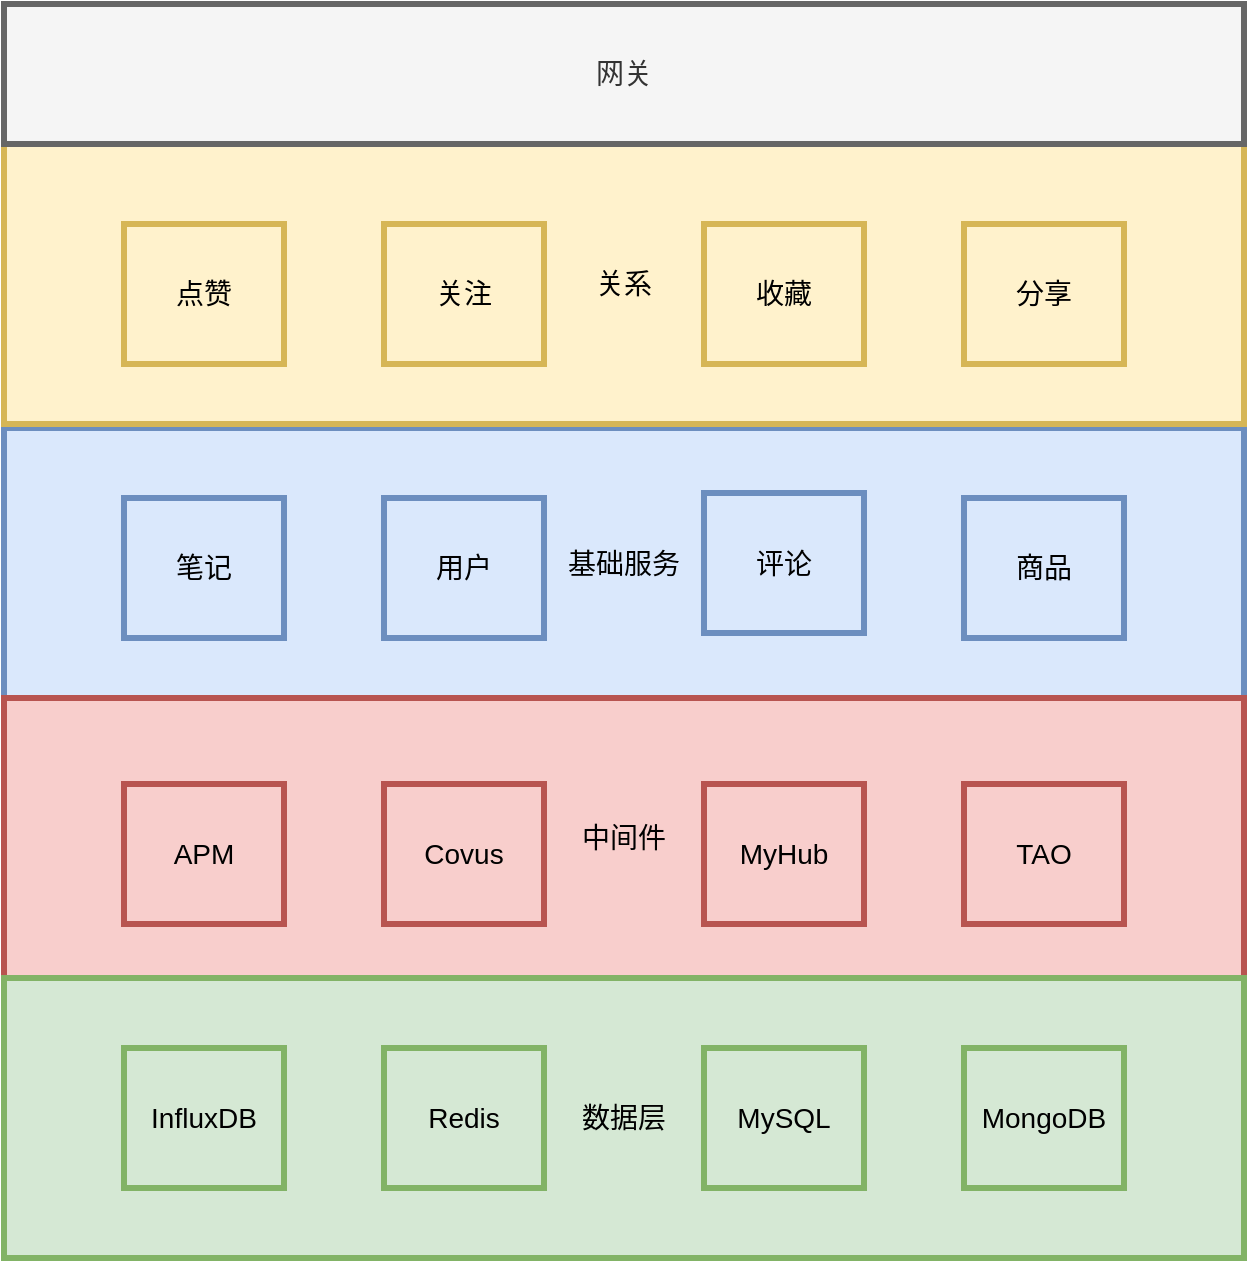 <mxfile version="12.1.3" type="github" pages="1">
  <diagram id="6a731a19-8d31-9384-78a2-239565b7b9f0" name="Page-1">
    <mxGraphModel dx="946" dy="628" grid="1" gridSize="10" guides="1" tooltips="1" connect="1" arrows="1" fold="1" page="1" pageScale="1" pageWidth="1169" pageHeight="827" background="#ffffff" math="0" shadow="0">
      <root>
        <mxCell id="0"/>
        <mxCell id="1" parent="0"/>
        <mxCell id="aEuhOQQGP-RLHRnwrXuT-1789" value="基础服务" style="rounded=0;whiteSpace=wrap;html=1;shadow=0;labelBackgroundColor=none;strokeColor=#6c8ebf;strokeWidth=3;fillColor=#dae8fc;fontFamily=Helvetica;fontSize=14;align=center;spacing=5;fontStyle=0;arcSize=7;perimeterSpacing=2;" vertex="1" parent="1">
          <mxGeometry x="90" y="332" width="620" height="135" as="geometry"/>
        </mxCell>
        <mxCell id="aEuhOQQGP-RLHRnwrXuT-1784" value="关系" style="rounded=0;whiteSpace=wrap;html=1;shadow=0;labelBackgroundColor=none;strokeColor=#d6b656;strokeWidth=3;fillColor=#fff2cc;fontFamily=Helvetica;fontSize=14;align=center;spacing=5;fontStyle=0;arcSize=7;perimeterSpacing=2;" vertex="1" parent="1">
          <mxGeometry x="90" y="190" width="620" height="140" as="geometry"/>
        </mxCell>
        <mxCell id="1755" value="点赞" style="rounded=0;whiteSpace=wrap;html=1;shadow=0;labelBackgroundColor=none;strokeColor=#d6b656;strokeWidth=3;fillColor=#fff2cc;fontFamily=Helvetica;fontSize=14;align=center;spacing=5;fontStyle=0;arcSize=7;perimeterSpacing=2;" parent="1" vertex="1">
          <mxGeometry x="150" y="230" width="80" height="70" as="geometry"/>
        </mxCell>
        <mxCell id="aEuhOQQGP-RLHRnwrXuT-1781" value="收藏" style="rounded=0;whiteSpace=wrap;html=1;shadow=0;labelBackgroundColor=none;strokeColor=#d6b656;strokeWidth=3;fillColor=#fff2cc;fontFamily=Helvetica;fontSize=14;align=center;spacing=5;fontStyle=0;arcSize=7;perimeterSpacing=2;" vertex="1" parent="1">
          <mxGeometry x="440" y="230" width="80" height="70" as="geometry"/>
        </mxCell>
        <mxCell id="aEuhOQQGP-RLHRnwrXuT-1782" value="分享" style="rounded=0;whiteSpace=wrap;html=1;shadow=0;labelBackgroundColor=none;strokeColor=#d6b656;strokeWidth=3;fillColor=#fff2cc;fontFamily=Helvetica;fontSize=14;align=center;spacing=5;fontStyle=0;arcSize=7;perimeterSpacing=2;" vertex="1" parent="1">
          <mxGeometry x="570" y="230" width="80" height="70" as="geometry"/>
        </mxCell>
        <mxCell id="aEuhOQQGP-RLHRnwrXuT-1783" value="关注" style="rounded=0;whiteSpace=wrap;html=1;shadow=0;labelBackgroundColor=none;strokeColor=#d6b656;strokeWidth=3;fillColor=#fff2cc;fontFamily=Helvetica;fontSize=14;align=center;spacing=5;fontStyle=0;arcSize=7;perimeterSpacing=2;" vertex="1" parent="1">
          <mxGeometry x="280" y="230" width="80" height="70" as="geometry"/>
        </mxCell>
        <mxCell id="aEuhOQQGP-RLHRnwrXuT-1785" value="笔记" style="rounded=0;whiteSpace=wrap;html=1;shadow=0;labelBackgroundColor=none;strokeColor=#6c8ebf;strokeWidth=3;fillColor=#dae8fc;fontFamily=Helvetica;fontSize=14;align=center;spacing=5;fontStyle=0;arcSize=7;perimeterSpacing=2;" vertex="1" parent="1">
          <mxGeometry x="150" y="367" width="80" height="70" as="geometry"/>
        </mxCell>
        <mxCell id="aEuhOQQGP-RLHRnwrXuT-1786" value="评论" style="rounded=0;whiteSpace=wrap;html=1;shadow=0;labelBackgroundColor=none;strokeColor=#6c8ebf;strokeWidth=3;fillColor=#dae8fc;fontFamily=Helvetica;fontSize=14;align=center;spacing=5;fontStyle=0;arcSize=7;perimeterSpacing=2;" vertex="1" parent="1">
          <mxGeometry x="440" y="364.5" width="80" height="70" as="geometry"/>
        </mxCell>
        <mxCell id="aEuhOQQGP-RLHRnwrXuT-1787" value="商品" style="rounded=0;whiteSpace=wrap;html=1;shadow=0;labelBackgroundColor=none;strokeColor=#6c8ebf;strokeWidth=3;fillColor=#dae8fc;fontFamily=Helvetica;fontSize=14;align=center;spacing=5;fontStyle=0;arcSize=7;perimeterSpacing=2;" vertex="1" parent="1">
          <mxGeometry x="570" y="367" width="80" height="70" as="geometry"/>
        </mxCell>
        <mxCell id="aEuhOQQGP-RLHRnwrXuT-1788" value="用户" style="rounded=0;whiteSpace=wrap;html=1;shadow=0;labelBackgroundColor=none;strokeColor=#6c8ebf;strokeWidth=3;fillColor=#dae8fc;fontFamily=Helvetica;fontSize=14;align=center;spacing=5;fontStyle=0;arcSize=7;perimeterSpacing=2;" vertex="1" parent="1">
          <mxGeometry x="280" y="367" width="80" height="70" as="geometry"/>
        </mxCell>
        <mxCell id="aEuhOQQGP-RLHRnwrXuT-1790" value="网关 " style="rounded=0;whiteSpace=wrap;html=1;shadow=0;labelBackgroundColor=none;strokeColor=#666666;strokeWidth=3;fillColor=#f5f5f5;fontFamily=Helvetica;fontSize=14;align=center;spacing=5;fontStyle=0;arcSize=7;perimeterSpacing=2;fontColor=#333333;" vertex="1" parent="1">
          <mxGeometry x="90" y="120" width="620" height="70" as="geometry"/>
        </mxCell>
        <mxCell id="aEuhOQQGP-RLHRnwrXuT-1791" value="中间件" style="rounded=0;whiteSpace=wrap;html=1;shadow=0;labelBackgroundColor=none;strokeColor=#b85450;strokeWidth=3;fillColor=#f8cecc;fontFamily=Helvetica;fontSize=14;align=center;spacing=5;fontStyle=0;arcSize=7;perimeterSpacing=2;" vertex="1" parent="1">
          <mxGeometry x="90" y="467" width="620" height="140" as="geometry"/>
        </mxCell>
        <mxCell id="aEuhOQQGP-RLHRnwrXuT-1792" value="APM" style="rounded=0;whiteSpace=wrap;html=1;shadow=0;labelBackgroundColor=none;strokeColor=#b85450;strokeWidth=3;fillColor=#f8cecc;fontFamily=Helvetica;fontSize=14;align=center;spacing=5;fontStyle=0;arcSize=7;perimeterSpacing=2;" vertex="1" parent="1">
          <mxGeometry x="150" y="510" width="80" height="70" as="geometry"/>
        </mxCell>
        <mxCell id="aEuhOQQGP-RLHRnwrXuT-1793" value="MyHub" style="rounded=0;whiteSpace=wrap;html=1;shadow=0;labelBackgroundColor=none;strokeColor=#b85450;strokeWidth=3;fillColor=#f8cecc;fontFamily=Helvetica;fontSize=14;align=center;spacing=5;fontStyle=0;arcSize=7;perimeterSpacing=2;" vertex="1" parent="1">
          <mxGeometry x="440" y="510" width="80" height="70" as="geometry"/>
        </mxCell>
        <mxCell id="aEuhOQQGP-RLHRnwrXuT-1794" value="Covus" style="rounded=0;whiteSpace=wrap;html=1;shadow=0;labelBackgroundColor=none;strokeColor=#b85450;strokeWidth=3;fillColor=#f8cecc;fontFamily=Helvetica;fontSize=14;align=center;spacing=5;fontStyle=0;arcSize=7;perimeterSpacing=2;" vertex="1" parent="1">
          <mxGeometry x="280" y="510" width="80" height="70" as="geometry"/>
        </mxCell>
        <mxCell id="aEuhOQQGP-RLHRnwrXuT-1795" value="TAO" style="rounded=0;whiteSpace=wrap;html=1;shadow=0;labelBackgroundColor=none;strokeColor=#b85450;strokeWidth=3;fillColor=#f8cecc;fontFamily=Helvetica;fontSize=14;align=center;spacing=5;fontStyle=0;arcSize=7;perimeterSpacing=2;" vertex="1" parent="1">
          <mxGeometry x="570" y="510" width="80" height="70" as="geometry"/>
        </mxCell>
        <mxCell id="aEuhOQQGP-RLHRnwrXuT-1796" value="数据层" style="rounded=0;whiteSpace=wrap;html=1;shadow=0;labelBackgroundColor=none;strokeColor=#82b366;strokeWidth=3;fillColor=#d5e8d4;fontFamily=Helvetica;fontSize=14;align=center;spacing=5;fontStyle=0;arcSize=7;perimeterSpacing=2;" vertex="1" parent="1">
          <mxGeometry x="90" y="607" width="620" height="140" as="geometry"/>
        </mxCell>
        <mxCell id="aEuhOQQGP-RLHRnwrXuT-1798" value="MySQL" style="rounded=0;whiteSpace=wrap;html=1;shadow=0;labelBackgroundColor=none;strokeColor=#82b366;strokeWidth=3;fillColor=#d5e8d4;fontFamily=Helvetica;fontSize=14;align=center;spacing=5;fontStyle=0;arcSize=7;perimeterSpacing=2;" vertex="1" parent="1">
          <mxGeometry x="440" y="642" width="80" height="70" as="geometry"/>
        </mxCell>
        <mxCell id="aEuhOQQGP-RLHRnwrXuT-1799" value="MongoDB" style="rounded=0;whiteSpace=wrap;html=1;shadow=0;labelBackgroundColor=none;strokeColor=#82b366;strokeWidth=3;fillColor=#d5e8d4;fontFamily=Helvetica;fontSize=14;align=center;spacing=5;fontStyle=0;arcSize=7;perimeterSpacing=2;" vertex="1" parent="1">
          <mxGeometry x="570" y="642" width="80" height="70" as="geometry"/>
        </mxCell>
        <mxCell id="aEuhOQQGP-RLHRnwrXuT-1800" value="Redis" style="rounded=0;whiteSpace=wrap;html=1;shadow=0;labelBackgroundColor=none;strokeColor=#82b366;strokeWidth=3;fillColor=#d5e8d4;fontFamily=Helvetica;fontSize=14;align=center;spacing=5;fontStyle=0;arcSize=7;perimeterSpacing=2;" vertex="1" parent="1">
          <mxGeometry x="280" y="642" width="80" height="70" as="geometry"/>
        </mxCell>
        <mxCell id="aEuhOQQGP-RLHRnwrXuT-1801" value="InfluxDB" style="rounded=0;whiteSpace=wrap;html=1;shadow=0;labelBackgroundColor=none;strokeColor=#82b366;strokeWidth=3;fillColor=#d5e8d4;fontFamily=Helvetica;fontSize=14;align=center;spacing=5;fontStyle=0;arcSize=7;perimeterSpacing=2;" vertex="1" parent="1">
          <mxGeometry x="150" y="642" width="80" height="70" as="geometry"/>
        </mxCell>
      </root>
    </mxGraphModel>
  </diagram>
</mxfile>
